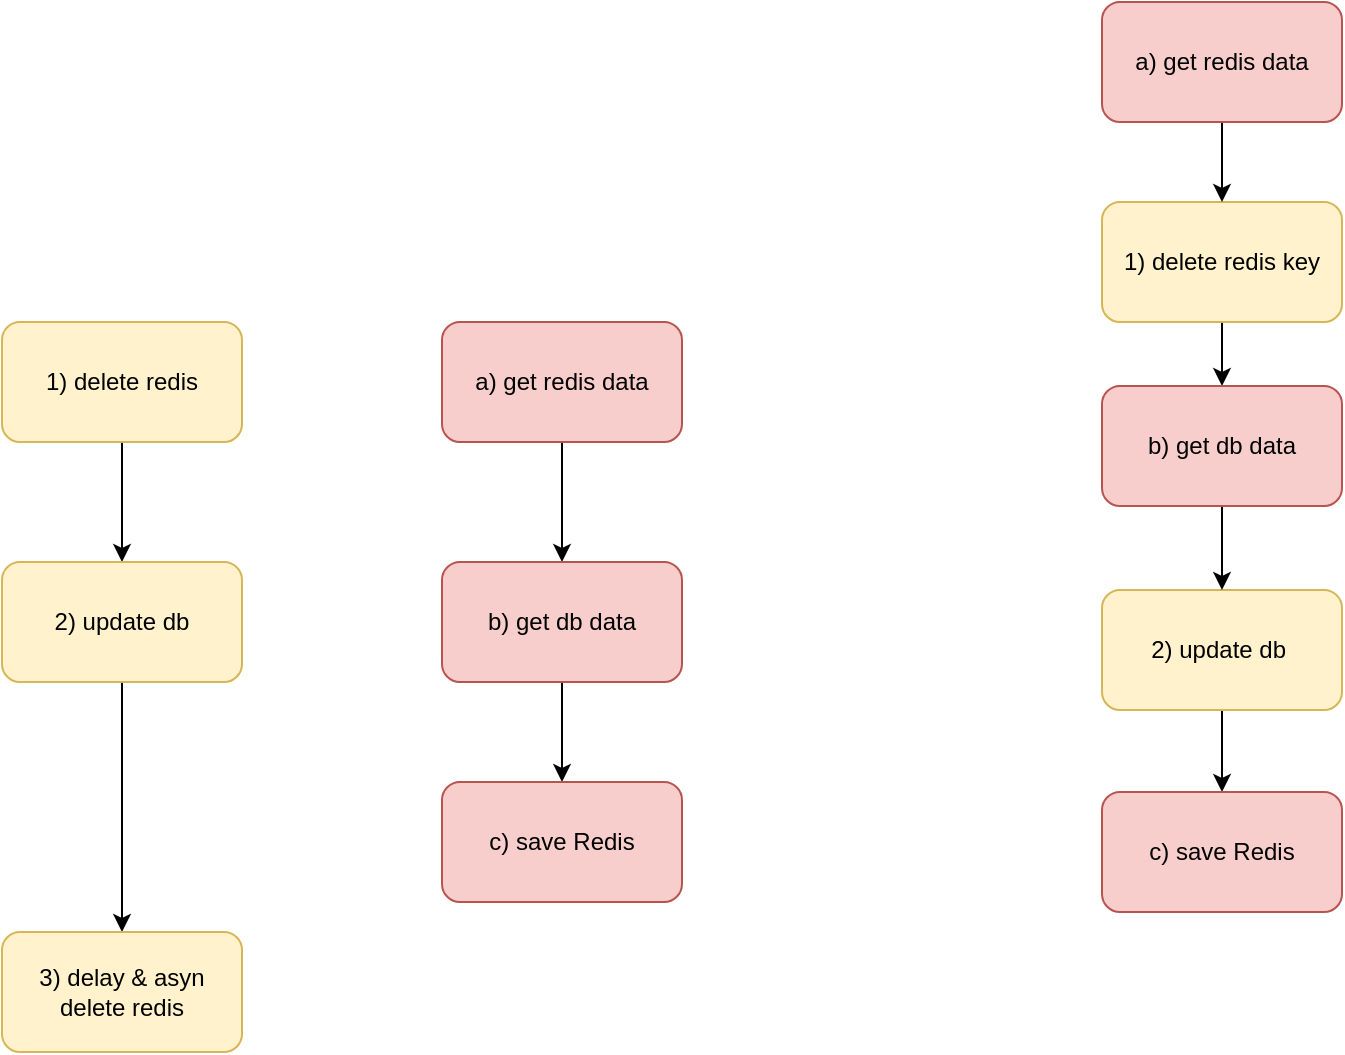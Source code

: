 <mxfile version="17.1.3" type="github">
  <diagram id="C5RBs43oDa-KdzZeNtuy" name="Page-1">
    <mxGraphModel dx="1018" dy="695" grid="1" gridSize="10" guides="1" tooltips="1" connect="1" arrows="1" fold="1" page="1" pageScale="1" pageWidth="827" pageHeight="1169" math="0" shadow="0">
      <root>
        <mxCell id="WIyWlLk6GJQsqaUBKTNV-0" />
        <mxCell id="WIyWlLk6GJQsqaUBKTNV-1" parent="WIyWlLk6GJQsqaUBKTNV-0" />
        <mxCell id="_LtPAlpesXOF53-wgmh3-6" value="" style="edgeStyle=orthogonalEdgeStyle;rounded=0;orthogonalLoop=1;jettySize=auto;html=1;" parent="WIyWlLk6GJQsqaUBKTNV-1" source="_LtPAlpesXOF53-wgmh3-0" target="_LtPAlpesXOF53-wgmh3-3" edge="1">
          <mxGeometry relative="1" as="geometry" />
        </mxCell>
        <mxCell id="_LtPAlpesXOF53-wgmh3-0" value="1) delete redis key" style="rounded=1;whiteSpace=wrap;html=1;fillColor=#fff2cc;strokeColor=#d6b656;" parent="WIyWlLk6GJQsqaUBKTNV-1" vertex="1">
          <mxGeometry x="610" y="160" width="120" height="60" as="geometry" />
        </mxCell>
        <mxCell id="_LtPAlpesXOF53-wgmh3-8" value="" style="edgeStyle=orthogonalEdgeStyle;rounded=0;orthogonalLoop=1;jettySize=auto;html=1;" parent="WIyWlLk6GJQsqaUBKTNV-1" source="_LtPAlpesXOF53-wgmh3-1" target="_LtPAlpesXOF53-wgmh3-4" edge="1">
          <mxGeometry relative="1" as="geometry" />
        </mxCell>
        <mxCell id="_LtPAlpesXOF53-wgmh3-1" value="2) update db&amp;nbsp;" style="rounded=1;whiteSpace=wrap;html=1;fillColor=#fff2cc;strokeColor=#d6b656;" parent="WIyWlLk6GJQsqaUBKTNV-1" vertex="1">
          <mxGeometry x="610" y="354" width="120" height="60" as="geometry" />
        </mxCell>
        <mxCell id="_LtPAlpesXOF53-wgmh3-5" style="edgeStyle=orthogonalEdgeStyle;rounded=0;orthogonalLoop=1;jettySize=auto;html=1;exitX=0.5;exitY=1;exitDx=0;exitDy=0;entryX=0.5;entryY=0;entryDx=0;entryDy=0;" parent="WIyWlLk6GJQsqaUBKTNV-1" source="_LtPAlpesXOF53-wgmh3-2" target="_LtPAlpesXOF53-wgmh3-0" edge="1">
          <mxGeometry relative="1" as="geometry" />
        </mxCell>
        <mxCell id="_LtPAlpesXOF53-wgmh3-2" value="a) get redis data" style="rounded=1;whiteSpace=wrap;html=1;fillColor=#f8cecc;strokeColor=#b85450;" parent="WIyWlLk6GJQsqaUBKTNV-1" vertex="1">
          <mxGeometry x="610" y="60" width="120" height="60" as="geometry" />
        </mxCell>
        <mxCell id="_LtPAlpesXOF53-wgmh3-7" value="" style="edgeStyle=orthogonalEdgeStyle;rounded=0;orthogonalLoop=1;jettySize=auto;html=1;" parent="WIyWlLk6GJQsqaUBKTNV-1" source="_LtPAlpesXOF53-wgmh3-3" target="_LtPAlpesXOF53-wgmh3-1" edge="1">
          <mxGeometry relative="1" as="geometry" />
        </mxCell>
        <mxCell id="_LtPAlpesXOF53-wgmh3-3" value="b) get db data" style="rounded=1;whiteSpace=wrap;html=1;fillColor=#f8cecc;strokeColor=#b85450;" parent="WIyWlLk6GJQsqaUBKTNV-1" vertex="1">
          <mxGeometry x="610" y="252" width="120" height="60" as="geometry" />
        </mxCell>
        <mxCell id="_LtPAlpesXOF53-wgmh3-4" value="c) save Redis" style="rounded=1;whiteSpace=wrap;html=1;fillColor=#f8cecc;strokeColor=#b85450;" parent="WIyWlLk6GJQsqaUBKTNV-1" vertex="1">
          <mxGeometry x="610" y="455" width="120" height="60" as="geometry" />
        </mxCell>
        <mxCell id="3SKgr9ZGGR313bL_Ix2e-7" value="" style="edgeStyle=orthogonalEdgeStyle;rounded=0;orthogonalLoop=1;jettySize=auto;html=1;" edge="1" parent="WIyWlLk6GJQsqaUBKTNV-1" source="3SKgr9ZGGR313bL_Ix2e-0" target="3SKgr9ZGGR313bL_Ix2e-1">
          <mxGeometry relative="1" as="geometry" />
        </mxCell>
        <mxCell id="3SKgr9ZGGR313bL_Ix2e-0" value="1) delete redis" style="rounded=1;whiteSpace=wrap;html=1;fillColor=#fff2cc;strokeColor=#d6b656;" vertex="1" parent="WIyWlLk6GJQsqaUBKTNV-1">
          <mxGeometry x="60" y="220" width="120" height="60" as="geometry" />
        </mxCell>
        <mxCell id="3SKgr9ZGGR313bL_Ix2e-8" style="edgeStyle=orthogonalEdgeStyle;rounded=0;orthogonalLoop=1;jettySize=auto;html=1;" edge="1" parent="WIyWlLk6GJQsqaUBKTNV-1" source="3SKgr9ZGGR313bL_Ix2e-1" target="3SKgr9ZGGR313bL_Ix2e-2">
          <mxGeometry relative="1" as="geometry" />
        </mxCell>
        <mxCell id="3SKgr9ZGGR313bL_Ix2e-1" value="2) update db" style="rounded=1;whiteSpace=wrap;html=1;fillColor=#fff2cc;strokeColor=#d6b656;" vertex="1" parent="WIyWlLk6GJQsqaUBKTNV-1">
          <mxGeometry x="60" y="340" width="120" height="60" as="geometry" />
        </mxCell>
        <mxCell id="3SKgr9ZGGR313bL_Ix2e-2" value="3) delay &amp;amp; asyn delete redis" style="rounded=1;whiteSpace=wrap;html=1;fillColor=#fff2cc;strokeColor=#d6b656;" vertex="1" parent="WIyWlLk6GJQsqaUBKTNV-1">
          <mxGeometry x="60" y="525" width="120" height="60" as="geometry" />
        </mxCell>
        <mxCell id="3SKgr9ZGGR313bL_Ix2e-9" value="" style="edgeStyle=orthogonalEdgeStyle;rounded=0;orthogonalLoop=1;jettySize=auto;html=1;" edge="1" parent="WIyWlLk6GJQsqaUBKTNV-1" source="3SKgr9ZGGR313bL_Ix2e-4" target="3SKgr9ZGGR313bL_Ix2e-5">
          <mxGeometry relative="1" as="geometry" />
        </mxCell>
        <mxCell id="3SKgr9ZGGR313bL_Ix2e-4" value="a) get redis data" style="rounded=1;whiteSpace=wrap;html=1;fillColor=#f8cecc;strokeColor=#b85450;" vertex="1" parent="WIyWlLk6GJQsqaUBKTNV-1">
          <mxGeometry x="280" y="220" width="120" height="60" as="geometry" />
        </mxCell>
        <mxCell id="3SKgr9ZGGR313bL_Ix2e-10" value="" style="edgeStyle=orthogonalEdgeStyle;rounded=0;orthogonalLoop=1;jettySize=auto;html=1;" edge="1" parent="WIyWlLk6GJQsqaUBKTNV-1" source="3SKgr9ZGGR313bL_Ix2e-5" target="3SKgr9ZGGR313bL_Ix2e-6">
          <mxGeometry relative="1" as="geometry" />
        </mxCell>
        <mxCell id="3SKgr9ZGGR313bL_Ix2e-5" value="b) get db data" style="rounded=1;whiteSpace=wrap;html=1;fillColor=#f8cecc;strokeColor=#b85450;" vertex="1" parent="WIyWlLk6GJQsqaUBKTNV-1">
          <mxGeometry x="280" y="340" width="120" height="60" as="geometry" />
        </mxCell>
        <mxCell id="3SKgr9ZGGR313bL_Ix2e-6" value="c) save Redis" style="rounded=1;whiteSpace=wrap;html=1;fillColor=#f8cecc;strokeColor=#b85450;" vertex="1" parent="WIyWlLk6GJQsqaUBKTNV-1">
          <mxGeometry x="280" y="450" width="120" height="60" as="geometry" />
        </mxCell>
      </root>
    </mxGraphModel>
  </diagram>
</mxfile>
